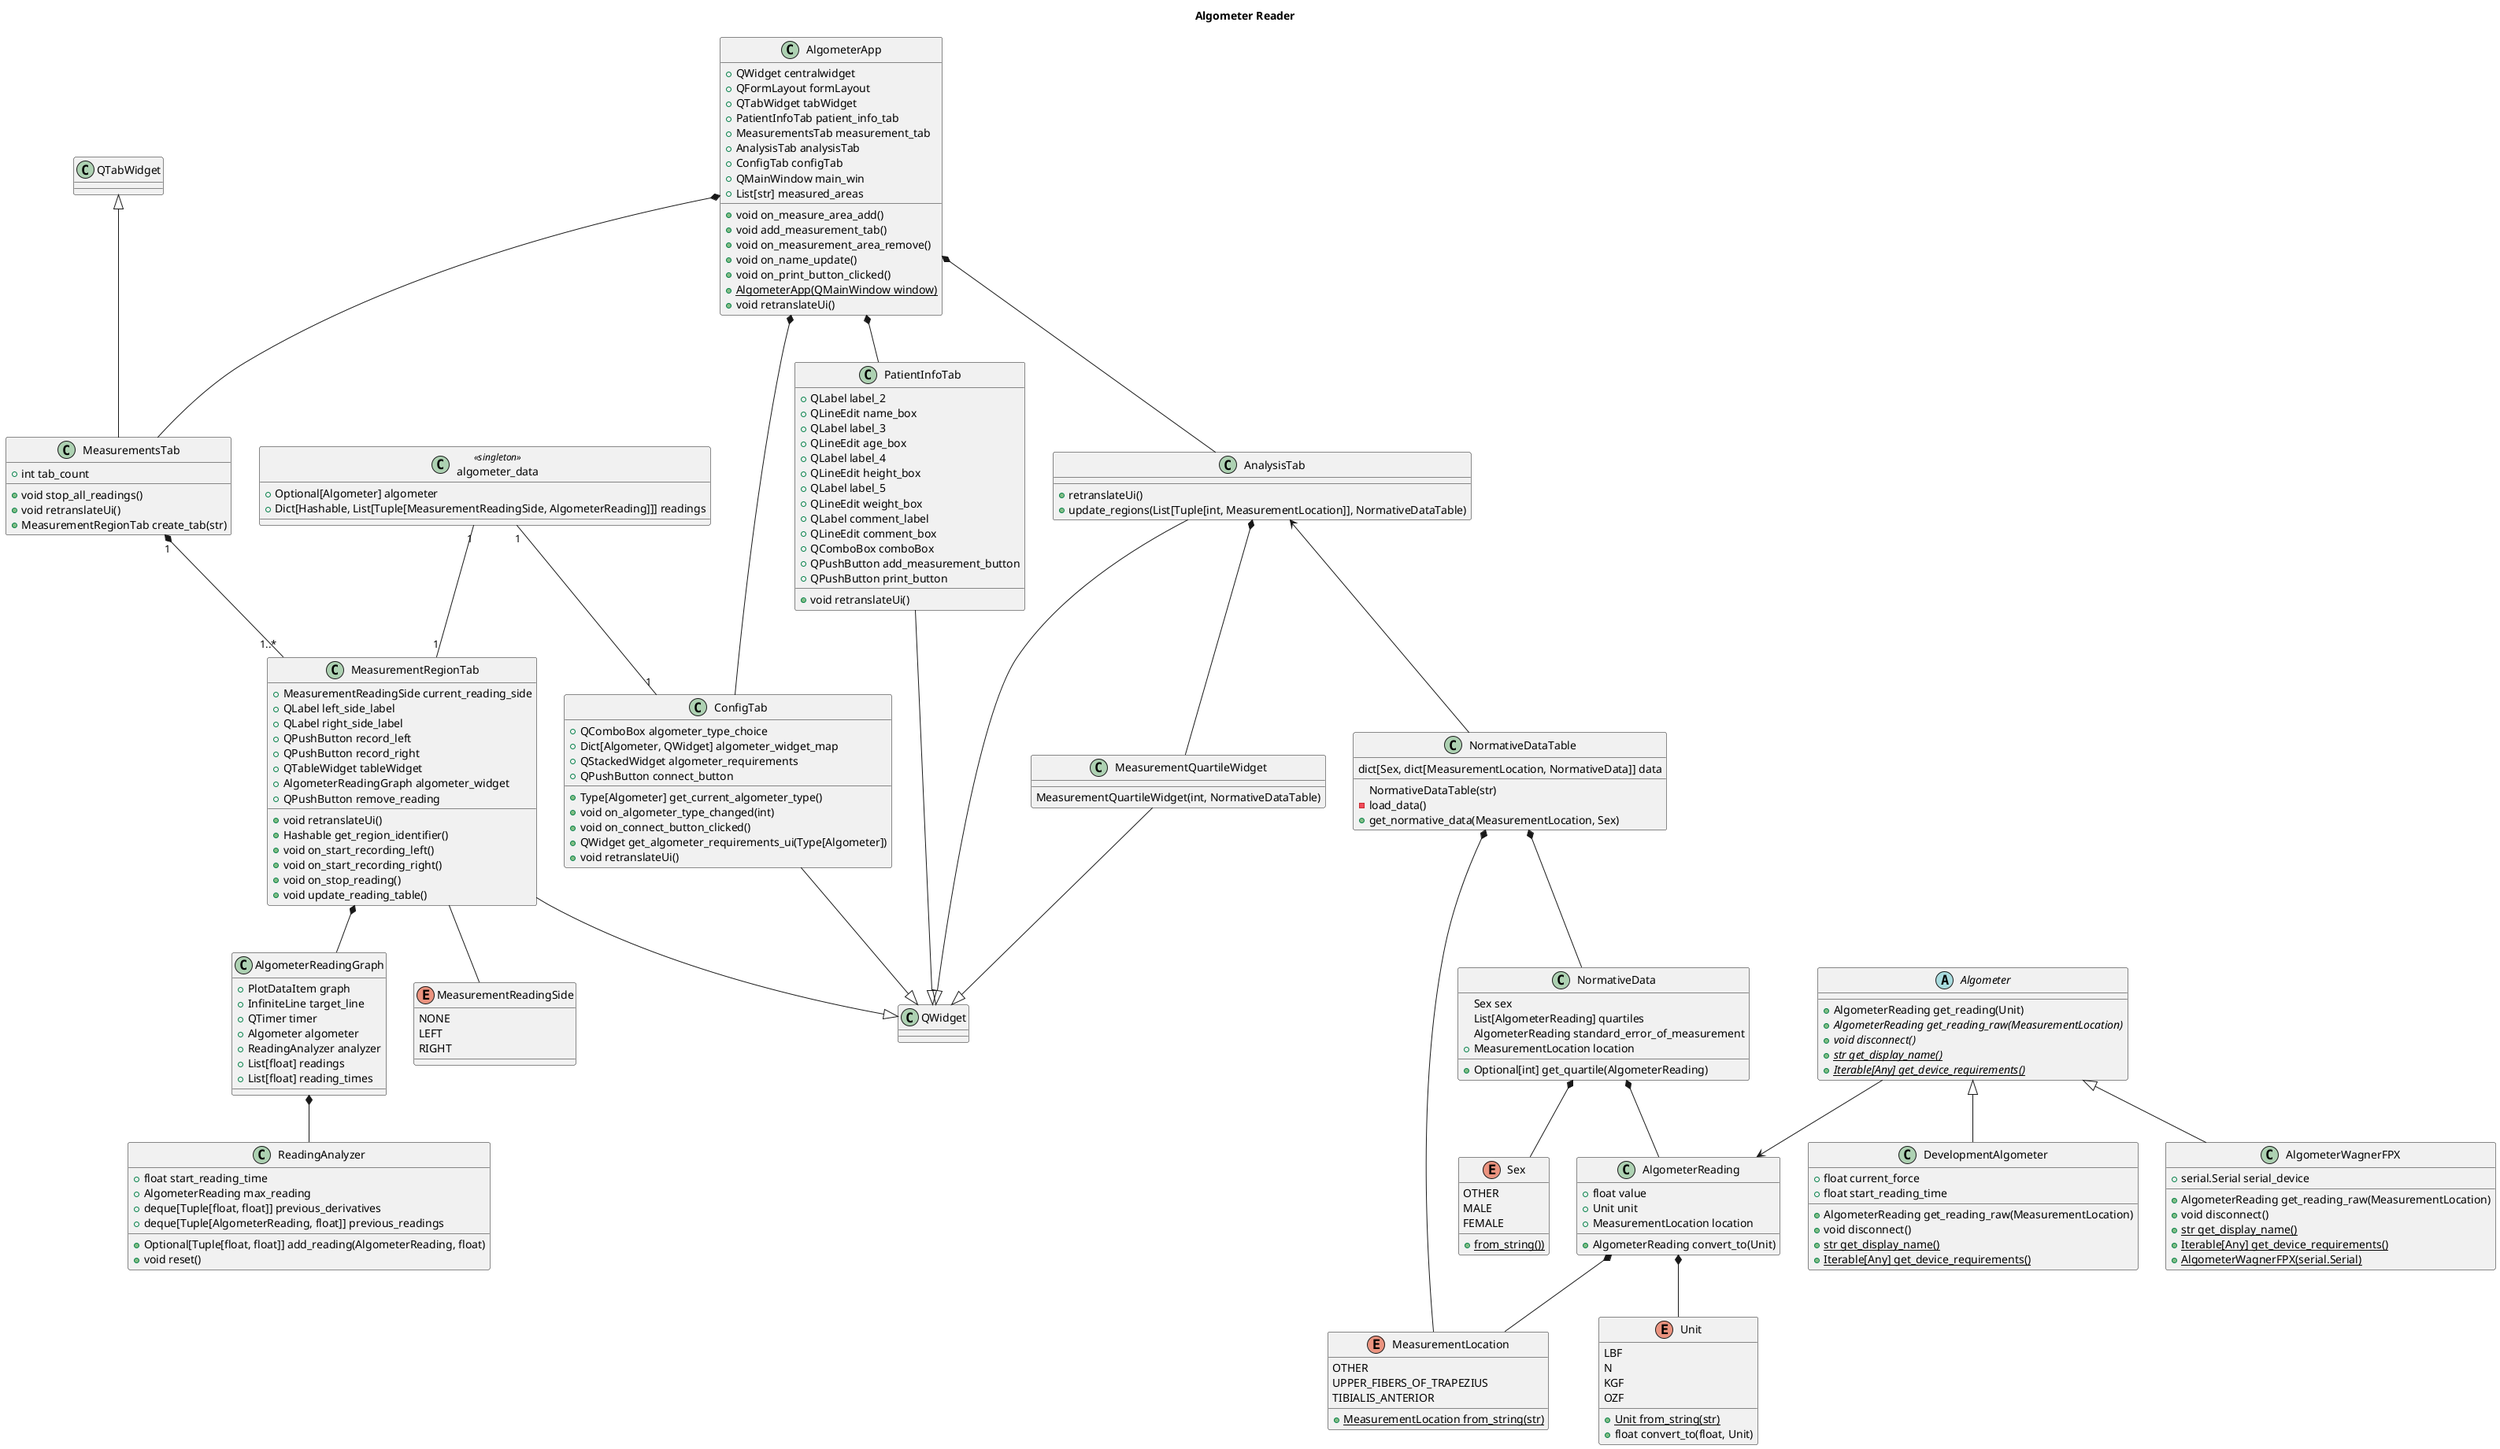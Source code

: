 @startuml
title Algometer Reader
' Algometer related classes
enum Unit {
    LBF
    N
    KGF
    OZF
    + {static} Unit from_string(str)
    + float convert_to(float, Unit)
}

enum MeasurementLocation {
    OTHER
    UPPER_FIBERS_OF_TRAPEZIUS
    TIBIALIS_ANTERIOR
    + {static} MeasurementLocation from_string(str)
}

class AlgometerReading {
    + float value
    + Unit unit
    + AlgometerReading convert_to(Unit)
    + MeasurementLocation location
}

abstract class Algometer {
    + AlgometerReading get_reading(Unit)
    + {abstract} AlgometerReading get_reading_raw(MeasurementLocation)
    + {abstract} void disconnect()
    + {abstract} {static} str get_display_name()
    + {abstract} {static} Iterable[Any] get_device_requirements()
}

class DevelopmentAlgometer {
    + float current_force
    + float start_reading_time
    + AlgometerReading get_reading_raw(MeasurementLocation)
    + void disconnect()
    + {static} str get_display_name()
    + {static} Iterable[Any] get_device_requirements()
}

class AlgometerWagnerFPX {
    + serial.Serial serial_device
    + AlgometerReading get_reading_raw(MeasurementLocation)
    + void disconnect()
    + {static} str get_display_name()
    + {static} Iterable[Any] get_device_requirements()
    + {static} AlgometerWagnerFPX(serial.Serial)
}

Algometer <|-- DevelopmentAlgometer
Algometer <|-- AlgometerWagnerFPX
Algometer --> AlgometerReading
AlgometerReading *-- Unit
AlgometerReading *-- MeasurementLocation

' UI Related classes
class AlgometerApp {
    + QWidget centralwidget
    + QFormLayout formLayout
    + QTabWidget tabWidget
    + PatientInfoTab patient_info_tab
    + MeasurementsTab measurement_tab
    + AnalysisTab analysisTab
    + ConfigTab configTab
    + QMainWindow main_win
    + List[str] measured_areas
    + void on_measure_area_add()
    + void add_measurement_tab()
    + void on_measurement_area_remove()
    + void on_name_update()
    + void on_print_button_clicked()
    + {static} AlgometerApp(QMainWindow window)
    + void retranslateUi()
}

class QWidget {
}

class QTabWidget {
}

class PatientInfoTab {
    + QLabel label_2
    + QLineEdit name_box
    + QLabel label_3
    + QLineEdit age_box
    + QLabel label_4
    + QLineEdit height_box
    + QLabel label_5
    + QLineEdit weight_box
    + QLabel comment_label
    + QLineEdit comment_box
    + QComboBox comboBox
    + QPushButton add_measurement_button
    + QPushButton print_button
    + void retranslateUi()
}

class MeasurementsTab {

    + int tab_count
    + void stop_all_readings()
    + void retranslateUi()
    + MeasurementRegionTab create_tab(str)
}

enum MeasurementReadingSide{
    NONE
    LEFT
    RIGHT
}

class MeasurementRegionTab{
    + MeasurementReadingSide current_reading_side
    + QLabel left_side_label
    + QLabel right_side_label
    + QPushButton record_left
    + QPushButton record_right
    + QTableWidget tableWidget
    + AlgometerReadingGraph algometer_widget
    + QPushButton remove_reading
    + void retranslateUi()
    + Hashable get_region_identifier()
    + void on_start_recording_left()
    + void on_start_recording_right()
    + void on_stop_reading()
    + void update_reading_table()
}

class AnalysisTab {
    + retranslateUi()
    + update_regions(List[Tuple[int, MeasurementLocation]], NormativeDataTable)
}

class ConfigTab {
    + QComboBox algometer_type_choice
    + Dict[Algometer, QWidget] algometer_widget_map
    + QStackedWidget algometer_requirements
    + QPushButton connect_button

    + Type[Algometer] get_current_algometer_type()
    + void on_algometer_type_changed(int)
    + void on_connect_button_clicked()
    + QWidget get_algometer_requirements_ui(Type[Algometer])
    + void retranslateUi()
}

class algometer_data <<singleton>>{
    + Optional[Algometer] algometer
    + Dict[Hashable, List[Tuple[MeasurementReadingSide, AlgometerReading]]] readings
}

class ReadingAnalyzer {
    + float start_reading_time
    + AlgometerReading max_reading
    + deque[Tuple[float, float]] previous_derivatives
    + deque[Tuple[AlgometerReading, float]] previous_readings
    + Optional[Tuple[float, float]] add_reading(AlgometerReading, float)
    + void reset()
}

class AlgometerReadingGraph {
    + PlotDataItem graph
    + InfiniteLine target_line
    + QTimer timer
    + Algometer algometer
    + ReadingAnalyzer analyzer
    + List[float] readings
    + List[float] reading_times
}

class MeasurementQuartileWidget{
    MeasurementQuartileWidget(int, NormativeDataTable)
}

enum Sex {
    OTHER
    MALE
    FEMALE
    + {static} from_string())
}

class NormativeData{
    Sex sex
    List[AlgometerReading] quartiles
    AlgometerReading standard_error_of_measurement
    + Optional[int] get_quartile(AlgometerReading)
    + MeasurementLocation location
}

NormativeData *-- Sex
NormativeData *-- AlgometerReading

class NormativeDataTable {
    NormativeDataTable(str)
    dict[Sex, dict[MeasurementLocation, NormativeData]] data

    - load_data()
    + get_normative_data(MeasurementLocation, Sex)
}

NormativeDataTable *-- NormativeData
NormativeDataTable *-- MeasurementLocation

AnalysisTab <-- NormativeDataTable
AnalysisTab *-- MeasurementQuartileWidget

AlgometerReadingGraph *-- ReadingAnalyzer
MeasurementRegionTab *-- AlgometerReadingGraph
PatientInfoTab --|> QWidget
MeasurementRegionTab --|> QWidget
AnalysisTab --|> QWidget
ConfigTab --|> QWidget
MeasurementQuartileWidget --|> QWidget
MeasurementRegionTab -- MeasurementReadingSide
QTabWidget <|-- MeasurementsTab
AlgometerApp *-- PatientInfoTab
AlgometerApp *-- MeasurementsTab
AlgometerApp *-- AnalysisTab
AlgometerApp *-- ConfigTab
algometer_data "1" -- "1" ConfigTab
algometer_data "1" -- "1" MeasurementRegionTab
MeasurementsTab "1" *-- "1..*" MeasurementRegionTab
@enduml